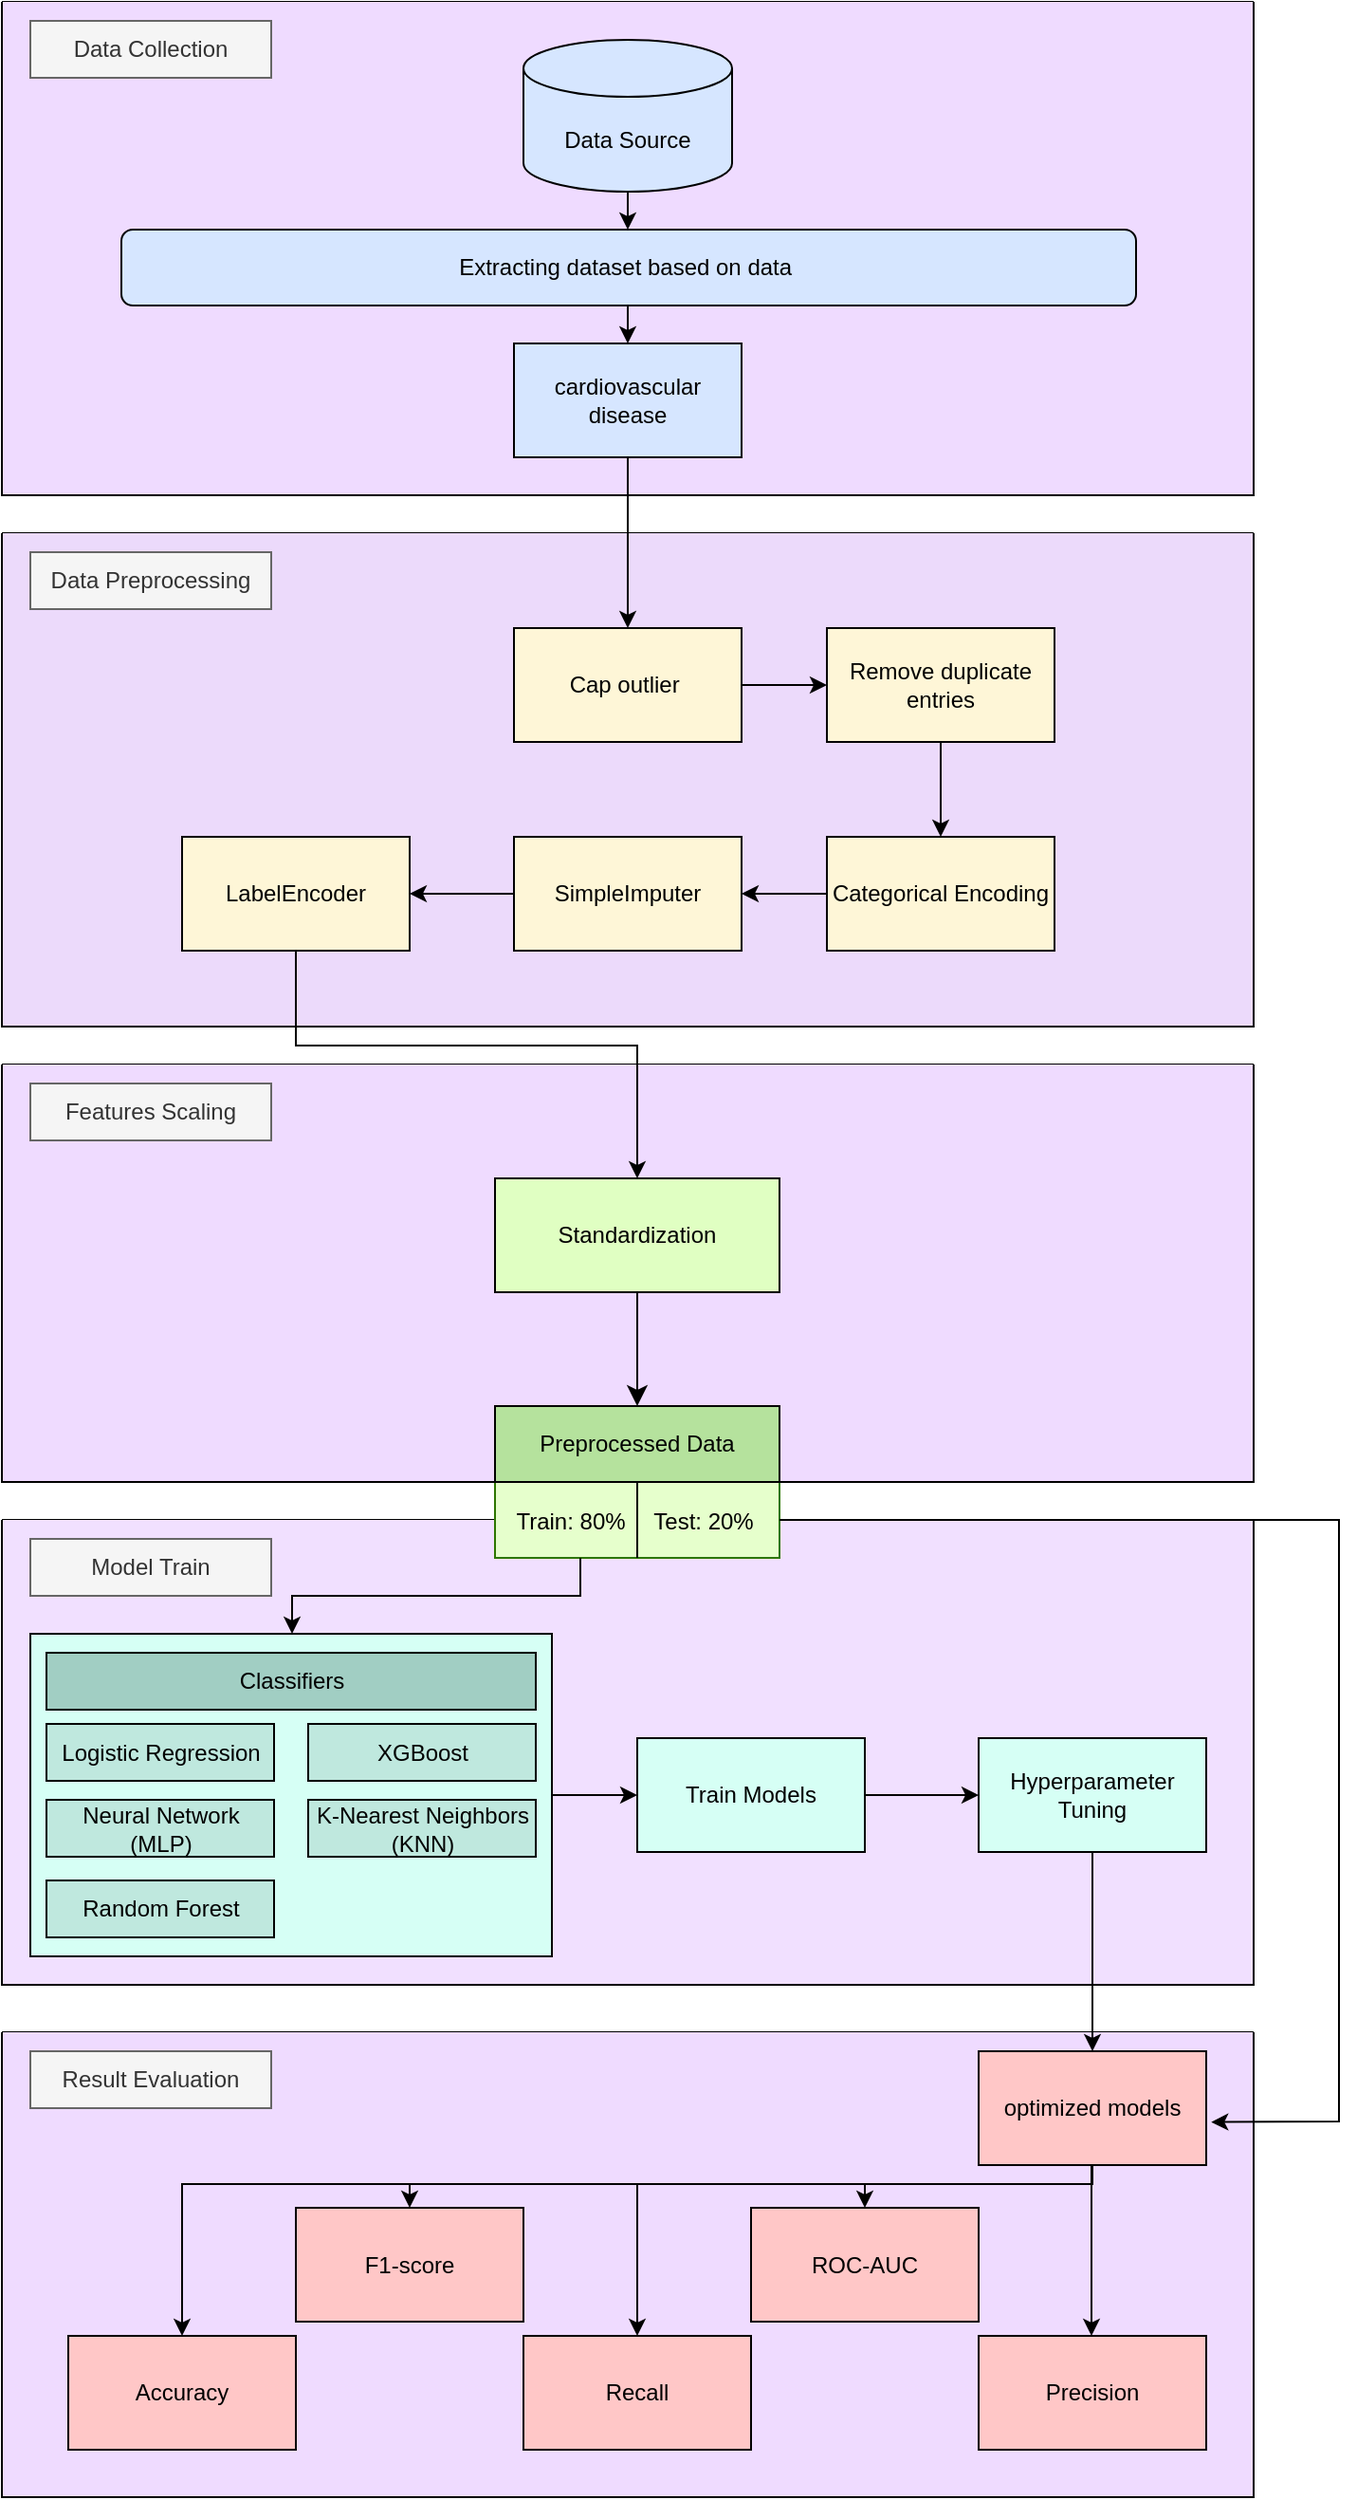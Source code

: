<mxfile version="27.0.3">
  <diagram name="Page-1" id="PfKZMwIgy6VGALZis8Dc">
    <mxGraphModel dx="749" dy="430" grid="1" gridSize="10" guides="1" tooltips="1" connect="1" arrows="1" fold="1" page="1" pageScale="1" pageWidth="850" pageHeight="1100" math="0" shadow="0">
      <root>
        <mxCell id="0" />
        <mxCell id="1" parent="0" />
        <mxCell id="i6hXiYPeF73-tU8b1XCi-1" value="" style="swimlane;startSize=0;container=0;fillColor=light-dark(#f7e5ff, #ededed);swimlaneFillColor=light-dark(#f1e0ff, #ededed);" parent="1" vertex="1">
          <mxGeometry x="95" y="840" width="660" height="245" as="geometry" />
        </mxCell>
        <mxCell id="i6hXiYPeF73-tU8b1XCi-9" value="Model Train" style="text;html=1;align=center;verticalAlign=middle;whiteSpace=wrap;rounded=0;fillColor=#f5f5f5;fontColor=#333333;strokeColor=#666666;" parent="i6hXiYPeF73-tU8b1XCi-1" vertex="1">
          <mxGeometry x="15" y="10" width="127" height="30" as="geometry" />
        </mxCell>
        <mxCell id="i6hXiYPeF73-tU8b1XCi-32" value="" style="edgeStyle=orthogonalEdgeStyle;rounded=0;orthogonalLoop=1;jettySize=auto;html=1;" parent="i6hXiYPeF73-tU8b1XCi-1" source="i6hXiYPeF73-tU8b1XCi-11" target="i6hXiYPeF73-tU8b1XCi-31" edge="1">
          <mxGeometry relative="1" as="geometry" />
        </mxCell>
        <mxCell id="i6hXiYPeF73-tU8b1XCi-11" value="" style="rounded=0;whiteSpace=wrap;html=1;fillColor=light-dark(#d6fff5, #ededed);" parent="i6hXiYPeF73-tU8b1XCi-1" vertex="1">
          <mxGeometry x="15" y="60" width="275" height="170" as="geometry" />
        </mxCell>
        <mxCell id="i6hXiYPeF73-tU8b1XCi-12" value="Classifiers" style="rounded=0;whiteSpace=wrap;html=1;fillColor=light-dark(#a1cec3, #ededed);" parent="i6hXiYPeF73-tU8b1XCi-1" vertex="1">
          <mxGeometry x="23.5" y="70" width="258" height="30" as="geometry" />
        </mxCell>
        <mxCell id="i6hXiYPeF73-tU8b1XCi-13" value="&lt;span data-end=&quot;137&quot; data-start=&quot;114&quot;&gt;Logistic Regression&lt;/span&gt;" style="rounded=0;whiteSpace=wrap;html=1;fillColor=light-dark(#bfe8de, #EDEDED);" parent="i6hXiYPeF73-tU8b1XCi-1" vertex="1">
          <mxGeometry x="23.5" y="107.5" width="120" height="30" as="geometry" />
        </mxCell>
        <mxCell id="i6hXiYPeF73-tU8b1XCi-24" value="XGBoost" style="rounded=0;whiteSpace=wrap;html=1;fillColor=light-dark(#bfe8de, #EDEDED);" parent="i6hXiYPeF73-tU8b1XCi-1" vertex="1">
          <mxGeometry x="161.5" y="107.5" width="120" height="30" as="geometry" />
        </mxCell>
        <mxCell id="i6hXiYPeF73-tU8b1XCi-22" value="K-Nearest Neighbors (KNN)" style="rounded=0;whiteSpace=wrap;html=1;fillColor=light-dark(#bfe8de, #EDEDED);" parent="i6hXiYPeF73-tU8b1XCi-1" vertex="1">
          <mxGeometry x="161.5" y="147.5" width="120" height="30" as="geometry" />
        </mxCell>
        <mxCell id="i6hXiYPeF73-tU8b1XCi-21" value="Neural Network (MLP)" style="rounded=0;whiteSpace=wrap;html=1;fillColor=light-dark(#bfe8de, #EDEDED);" parent="i6hXiYPeF73-tU8b1XCi-1" vertex="1">
          <mxGeometry x="23.5" y="147.5" width="120" height="30" as="geometry" />
        </mxCell>
        <mxCell id="i6hXiYPeF73-tU8b1XCi-20" value="Random Forest" style="rounded=0;whiteSpace=wrap;html=1;fillColor=light-dark(#bfe8de, #EDEDED);" parent="i6hXiYPeF73-tU8b1XCi-1" vertex="1">
          <mxGeometry x="23.5" y="190" width="120" height="30" as="geometry" />
        </mxCell>
        <mxCell id="Agzg5IFcnS0c5Nz8dbDu-23" value="" style="edgeStyle=orthogonalEdgeStyle;rounded=0;orthogonalLoop=1;jettySize=auto;html=1;" parent="i6hXiYPeF73-tU8b1XCi-1" source="i6hXiYPeF73-tU8b1XCi-31" target="Agzg5IFcnS0c5Nz8dbDu-22" edge="1">
          <mxGeometry relative="1" as="geometry" />
        </mxCell>
        <mxCell id="i6hXiYPeF73-tU8b1XCi-31" value="&lt;font style=&quot;color: rgb(0, 0, 0);&quot;&gt;Train Models&lt;/font&gt;" style="rounded=0;whiteSpace=wrap;html=1;fillColor=light-dark(#d6fff5, #ffa7ff);fontColor=#ffffff;strokeColor=default;" parent="i6hXiYPeF73-tU8b1XCi-1" vertex="1">
          <mxGeometry x="335" y="115" width="120" height="60" as="geometry" />
        </mxCell>
        <mxCell id="Agzg5IFcnS0c5Nz8dbDu-22" value="Hyperparameter&#xa;Tuning" style="rounded=0;whiteSpace=wrap;fillColor=light-dark(#d6fff5, #ffa7ff);fontColor=light-dark(#000000, #121212);strokeColor=default;" parent="i6hXiYPeF73-tU8b1XCi-1" vertex="1">
          <mxGeometry x="515" y="115" width="120" height="60" as="geometry" />
        </mxCell>
        <mxCell id="j8199OsGkyXpgyM0app1-1" value="" style="swimlane;startSize=0;fillStyle=auto;fillColor=light-dark(#d6e6ff, #281D00);swimlaneFillColor=light-dark(#efdbff, #ededed);strokeColor=light-dark(#000000, #9577a3);gradientColor=none;" parent="1" vertex="1">
          <mxGeometry x="95" y="40" width="660" height="260" as="geometry" />
        </mxCell>
        <mxCell id="j8199OsGkyXpgyM0app1-18" value="" style="edgeStyle=orthogonalEdgeStyle;rounded=0;orthogonalLoop=1;jettySize=auto;html=1;entryX=0.5;entryY=0;entryDx=0;entryDy=0;" parent="j8199OsGkyXpgyM0app1-1" source="j8199OsGkyXpgyM0app1-2" target="j8199OsGkyXpgyM0app1-3" edge="1">
          <mxGeometry relative="1" as="geometry" />
        </mxCell>
        <mxCell id="j8199OsGkyXpgyM0app1-2" value="Data Source" style="shape=cylinder3;whiteSpace=wrap;html=1;boundedLbl=1;backgroundOutline=1;size=15;fillColor=light-dark(#d6e6ff, #24374b);gradientColor=none;" parent="j8199OsGkyXpgyM0app1-1" vertex="1">
          <mxGeometry x="275" y="20" width="110" height="80" as="geometry" />
        </mxCell>
        <mxCell id="j8199OsGkyXpgyM0app1-3" value="Extracting dataset based on data&amp;nbsp;" style="rounded=1;whiteSpace=wrap;html=1;fillColor=light-dark(#d6e6ff, #24374b);" parent="j8199OsGkyXpgyM0app1-1" vertex="1">
          <mxGeometry x="63" y="120" width="535" height="40" as="geometry" />
        </mxCell>
        <mxCell id="j8199OsGkyXpgyM0app1-5" value="&lt;span&gt;cardiovascular&lt;br&gt;disease&lt;/span&gt;" style="rounded=0;whiteSpace=wrap;html=1;fontFamily=Helvetica;fontSize=12;fillColor=light-dark(#d6e6ff, #281D00);" parent="j8199OsGkyXpgyM0app1-1" vertex="1">
          <mxGeometry x="270" y="180" width="120" height="60" as="geometry" />
        </mxCell>
        <mxCell id="j8199OsGkyXpgyM0app1-17" value="" style="endArrow=classic;html=1;rounded=0;entryX=0.5;entryY=0;entryDx=0;entryDy=0;" parent="j8199OsGkyXpgyM0app1-1" target="j8199OsGkyXpgyM0app1-5" edge="1">
          <mxGeometry width="50" height="50" relative="1" as="geometry">
            <mxPoint x="330" y="160" as="sourcePoint" />
            <mxPoint x="380" y="110" as="targetPoint" />
          </mxGeometry>
        </mxCell>
        <mxCell id="j8199OsGkyXpgyM0app1-26" value="&lt;div&gt;Data Collection&lt;/div&gt;" style="text;html=1;align=center;verticalAlign=middle;whiteSpace=wrap;rounded=0;fillColor=#f5f5f5;fontColor=#333333;strokeColor=#666666;" parent="j8199OsGkyXpgyM0app1-1" vertex="1">
          <mxGeometry x="15" y="10" width="127" height="30" as="geometry" />
        </mxCell>
        <mxCell id="j8199OsGkyXpgyM0app1-6" value="" style="swimlane;startSize=0;swimlaneFillColor=light-dark(#ecdafb, #ededed);" parent="1" vertex="1">
          <mxGeometry x="95" y="320" width="660" height="260" as="geometry" />
        </mxCell>
        <mxCell id="Agzg5IFcnS0c5Nz8dbDu-18" value="" style="edgeStyle=orthogonalEdgeStyle;rounded=0;orthogonalLoop=1;jettySize=auto;html=1;" parent="j8199OsGkyXpgyM0app1-6" source="j8199OsGkyXpgyM0app1-9" target="Agzg5IFcnS0c5Nz8dbDu-9" edge="1">
          <mxGeometry relative="1" as="geometry" />
        </mxCell>
        <mxCell id="j8199OsGkyXpgyM0app1-9" value="Remove duplicate entries" style="rounded=0;whiteSpace=wrap;html=1;fillColor=light-dark(#fef6d7, #281d00);" parent="j8199OsGkyXpgyM0app1-6" vertex="1">
          <mxGeometry x="435" y="50" width="120" height="60" as="geometry" />
        </mxCell>
        <mxCell id="Agzg5IFcnS0c5Nz8dbDu-16" value="" style="edgeStyle=orthogonalEdgeStyle;rounded=0;orthogonalLoop=1;jettySize=auto;html=1;" parent="j8199OsGkyXpgyM0app1-6" source="j8199OsGkyXpgyM0app1-24" target="Agzg5IFcnS0c5Nz8dbDu-14" edge="1">
          <mxGeometry relative="1" as="geometry" />
        </mxCell>
        <mxCell id="j8199OsGkyXpgyM0app1-24" value="&lt;span data-end=&quot;31&quot; data-start=&quot;14&quot;&gt;SimpleImputer&lt;/span&gt;" style="rounded=0;whiteSpace=wrap;html=1;fillColor=light-dark(#fef6d7, #543300);" parent="j8199OsGkyXpgyM0app1-6" vertex="1">
          <mxGeometry x="270" y="160" width="120" height="60" as="geometry" />
        </mxCell>
        <mxCell id="j8199OsGkyXpgyM0app1-27" value="&lt;div&gt;Data Preprocessing&lt;/div&gt;" style="text;html=1;align=center;verticalAlign=middle;whiteSpace=wrap;rounded=0;fillColor=#f5f5f5;fontColor=#333333;strokeColor=#666666;" parent="j8199OsGkyXpgyM0app1-6" vertex="1">
          <mxGeometry x="15" y="10" width="127" height="30" as="geometry" />
        </mxCell>
        <mxCell id="Agzg5IFcnS0c5Nz8dbDu-1" value="" style="edgeStyle=orthogonalEdgeStyle;rounded=0;orthogonalLoop=1;jettySize=auto;html=1;" parent="j8199OsGkyXpgyM0app1-6" source="pQ0Z2_A2pilAzZAvQ04B-2" target="j8199OsGkyXpgyM0app1-9" edge="1">
          <mxGeometry relative="1" as="geometry" />
        </mxCell>
        <mxCell id="pQ0Z2_A2pilAzZAvQ04B-2" value="Cap outlier&amp;nbsp;" style="rounded=0;whiteSpace=wrap;html=1;fillColor=light-dark(#fef6d7, #281d00);" parent="j8199OsGkyXpgyM0app1-6" vertex="1">
          <mxGeometry x="270" y="50" width="120" height="60" as="geometry" />
        </mxCell>
        <mxCell id="Agzg5IFcnS0c5Nz8dbDu-17" value="" style="edgeStyle=orthogonalEdgeStyle;rounded=0;orthogonalLoop=1;jettySize=auto;html=1;" parent="j8199OsGkyXpgyM0app1-6" source="Agzg5IFcnS0c5Nz8dbDu-9" target="j8199OsGkyXpgyM0app1-24" edge="1">
          <mxGeometry relative="1" as="geometry" />
        </mxCell>
        <mxCell id="Agzg5IFcnS0c5Nz8dbDu-9" value="Categorical Encoding" style="rounded=0;whiteSpace=wrap;html=1;fillColor=light-dark(#fef6d7, #281d00);" parent="j8199OsGkyXpgyM0app1-6" vertex="1">
          <mxGeometry x="435" y="160" width="120" height="60" as="geometry" />
        </mxCell>
        <mxCell id="Agzg5IFcnS0c5Nz8dbDu-14" value="LabelEncoder" style="rounded=0;fillColor=light-dark(#fef6d7, #543300);fontColor=default;whiteSpace=wrap;" parent="j8199OsGkyXpgyM0app1-6" vertex="1">
          <mxGeometry x="95" y="160" width="120" height="60" as="geometry" />
        </mxCell>
        <mxCell id="j8199OsGkyXpgyM0app1-13" value="" style="edgeStyle=orthogonalEdgeStyle;rounded=0;orthogonalLoop=1;jettySize=auto;html=1;" parent="1" source="j8199OsGkyXpgyM0app1-5" target="pQ0Z2_A2pilAzZAvQ04B-2" edge="1">
          <mxGeometry relative="1" as="geometry" />
        </mxCell>
        <mxCell id="j8199OsGkyXpgyM0app1-28" value="" style="swimlane;startSize=0;container=0;movable=1;resizable=1;rotatable=1;deletable=1;editable=1;locked=0;connectable=1;swimlaneFillColor=light-dark(#efdbff, #442e5a);fillColor=light-dark(#cff3aa, #ededed);" parent="1" vertex="1">
          <mxGeometry x="95" y="600" width="660" height="220" as="geometry" />
        </mxCell>
        <mxCell id="j8199OsGkyXpgyM0app1-63" value="" style="rounded=0;whiteSpace=wrap;html=1;strokeColor=#2D7600;align=center;verticalAlign=middle;fontFamily=Helvetica;fontSize=16;fontColor=#ffffff;horizontal=0;fillColor=light-dark(#e6ffcc, #4a890c);container=1;movable=1;resizable=1;rotatable=1;deletable=1;editable=1;locked=0;connectable=1;" parent="j8199OsGkyXpgyM0app1-28" vertex="1">
          <mxGeometry x="260" y="180" width="150" height="80" as="geometry" />
        </mxCell>
        <mxCell id="j8199OsGkyXpgyM0app1-36" value="Preprocessed Data" style="rounded=0;whiteSpace=wrap;html=1;container=1;movable=1;resizable=1;rotatable=1;deletable=1;editable=1;locked=0;connectable=1;fillColor=light-dark(#b5e29d, #ededed);" parent="j8199OsGkyXpgyM0app1-63" vertex="1">
          <mxGeometry width="150" height="40" as="geometry">
            <mxRectangle width="150" height="40" as="alternateBounds" />
          </mxGeometry>
        </mxCell>
        <mxCell id="j8199OsGkyXpgyM0app1-64" value="" style="endArrow=none;html=1;rounded=0;fontFamily=Helvetica;fontSize=16;fontColor=default;resizable=0;horizontal=0;entryX=0.5;entryY=1;entryDx=0;entryDy=0;exitX=0.5;exitY=1;exitDx=0;exitDy=0;movable=0;rotatable=0;deletable=0;editable=0;locked=1;connectable=0;" parent="j8199OsGkyXpgyM0app1-63" source="j8199OsGkyXpgyM0app1-63" target="j8199OsGkyXpgyM0app1-36" edge="1">
          <mxGeometry width="50" height="50" relative="1" as="geometry">
            <mxPoint x="65" y="-47.3" as="sourcePoint" />
            <mxPoint x="115" y="-81.087" as="targetPoint" />
          </mxGeometry>
        </mxCell>
        <mxCell id="j8199OsGkyXpgyM0app1-65" value="&lt;span style=&quot;font-size: 12px;&quot;&gt;Train: 80%&lt;/span&gt;" style="text;html=1;align=center;verticalAlign=middle;whiteSpace=wrap;rounded=0;fontFamily=Helvetica;fontSize=16;fontColor=default;horizontal=0;rotation=90;movable=1;resizable=1;rotatable=1;deletable=1;editable=1;locked=0;connectable=1;" parent="j8199OsGkyXpgyM0app1-63" vertex="1">
          <mxGeometry x="30" y="27.438" width="20" height="64.022" as="geometry" />
        </mxCell>
        <mxCell id="j8199OsGkyXpgyM0app1-66" value="&lt;span style=&quot;font-size: 12px;&quot;&gt;Test: 20%&lt;/span&gt;" style="text;html=1;align=center;verticalAlign=middle;whiteSpace=wrap;rounded=0;fontFamily=Helvetica;fontSize=16;fontColor=default;horizontal=0;rotation=90;movable=0;resizable=0;rotatable=0;deletable=0;editable=0;locked=1;connectable=0;" parent="j8199OsGkyXpgyM0app1-63" vertex="1">
          <mxGeometry x="100" y="27.438" width="20" height="64.022" as="geometry" />
        </mxCell>
        <mxCell id="j8199OsGkyXpgyM0app1-30" value="Standardization" style="rounded=0;whiteSpace=wrap;html=1;fillColor=light-dark(#e0ffc2, #214210);" parent="j8199OsGkyXpgyM0app1-28" vertex="1">
          <mxGeometry x="260" y="60" width="150" height="60" as="geometry" />
        </mxCell>
        <mxCell id="pQ0Z2_A2pilAzZAvQ04B-1" value="" style="edgeStyle=none;curved=1;rounded=0;orthogonalLoop=1;jettySize=auto;html=1;fontSize=12;startSize=8;endSize=8;entryX=0.5;entryY=0;entryDx=0;entryDy=0;" parent="j8199OsGkyXpgyM0app1-28" source="j8199OsGkyXpgyM0app1-30" target="j8199OsGkyXpgyM0app1-36" edge="1">
          <mxGeometry relative="1" as="geometry" />
        </mxCell>
        <mxCell id="j8199OsGkyXpgyM0app1-38" value="&lt;div&gt;&lt;span style=&quot;background-color: transparent; color: light-dark(rgb(51, 51, 51), rgb(193, 193, 193));&quot;&gt;Features Scaling&lt;/span&gt;&lt;/div&gt;" style="text;html=1;align=center;verticalAlign=middle;whiteSpace=wrap;rounded=0;fillColor=#f5f5f5;fontColor=#333333;strokeColor=#666666;" parent="1" vertex="1">
          <mxGeometry x="110" y="610" width="127" height="30" as="geometry" />
        </mxCell>
        <mxCell id="i6hXiYPeF73-tU8b1XCi-33" value="" style="swimlane;startSize=0;container=0;fillColor=light-dark(#f7e5ff, #ededed);swimlaneFillColor=light-dark(#efdbff, #ededed);" parent="1" vertex="1">
          <mxGeometry x="95" y="1110" width="660" height="245" as="geometry" />
        </mxCell>
        <mxCell id="i6hXiYPeF73-tU8b1XCi-34" value="Result Evaluation" style="text;html=1;align=center;verticalAlign=middle;whiteSpace=wrap;rounded=0;fillColor=#f5f5f5;fontColor=#333333;strokeColor=#666666;" parent="i6hXiYPeF73-tU8b1XCi-33" vertex="1">
          <mxGeometry x="15" y="10" width="127" height="30" as="geometry" />
        </mxCell>
        <mxCell id="i6hXiYPeF73-tU8b1XCi-45" style="edgeStyle=orthogonalEdgeStyle;rounded=0;orthogonalLoop=1;jettySize=auto;html=1;exitX=0;exitY=1;exitDx=0;exitDy=0;" parent="i6hXiYPeF73-tU8b1XCi-33" edge="1">
          <mxGeometry relative="1" as="geometry">
            <mxPoint x="152.5" y="100" as="targetPoint" />
          </mxGeometry>
        </mxCell>
        <mxCell id="Agzg5IFcnS0c5Nz8dbDu-46" value="" style="edgeStyle=orthogonalEdgeStyle;rounded=0;orthogonalLoop=1;jettySize=auto;html=1;entryX=0.5;entryY=0;entryDx=0;entryDy=0;" parent="i6hXiYPeF73-tU8b1XCi-33" source="Agzg5IFcnS0c5Nz8dbDu-38" target="Agzg5IFcnS0c5Nz8dbDu-42" edge="1">
          <mxGeometry relative="1" as="geometry">
            <Array as="points">
              <mxPoint x="575" y="80" />
              <mxPoint x="455" y="80" />
            </Array>
          </mxGeometry>
        </mxCell>
        <mxCell id="Agzg5IFcnS0c5Nz8dbDu-38" value="optimized models" style="rounded=0;whiteSpace=wrap;fillColor=light-dark(#ffc7c7, #ededed);fontColor=light-dark(#000000, #121212);strokeColor=default;" parent="i6hXiYPeF73-tU8b1XCi-33" vertex="1">
          <mxGeometry x="515" y="10" width="120" height="60" as="geometry" />
        </mxCell>
        <mxCell id="Agzg5IFcnS0c5Nz8dbDu-45" value="Accuracy" style="rounded=0;whiteSpace=wrap;fillColor=light-dark(#ffc7c7, #ededed);" parent="i6hXiYPeF73-tU8b1XCi-33" vertex="1">
          <mxGeometry x="35" y="160" width="120" height="60" as="geometry" />
        </mxCell>
        <mxCell id="Agzg5IFcnS0c5Nz8dbDu-44" value="F1-score" style="rounded=0;whiteSpace=wrap;html=1;fillColor=light-dark(#ffc7c7, #EDEDED);" parent="i6hXiYPeF73-tU8b1XCi-33" vertex="1">
          <mxGeometry x="155" y="92.5" width="120" height="60" as="geometry" />
        </mxCell>
        <mxCell id="Agzg5IFcnS0c5Nz8dbDu-43" value="Recall" style="rounded=0;whiteSpace=wrap;html=1;fillColor=light-dark(#ffc7c7, #EDEDED);" parent="i6hXiYPeF73-tU8b1XCi-33" vertex="1">
          <mxGeometry x="275" y="160" width="120" height="60" as="geometry" />
        </mxCell>
        <mxCell id="Agzg5IFcnS0c5Nz8dbDu-42" value="ROC-AUC" style="rounded=0;whiteSpace=wrap;html=1;fillColor=light-dark(#ffc7c7, #EDEDED);" parent="i6hXiYPeF73-tU8b1XCi-33" vertex="1">
          <mxGeometry x="395" y="92.5" width="120" height="60" as="geometry" />
        </mxCell>
        <mxCell id="Agzg5IFcnS0c5Nz8dbDu-41" value="Precision" style="rounded=0;whiteSpace=wrap;html=1;fillColor=light-dark(#ffc7c7, #EDEDED);" parent="i6hXiYPeF73-tU8b1XCi-33" vertex="1">
          <mxGeometry x="515" y="160" width="120" height="60" as="geometry" />
        </mxCell>
        <mxCell id="Agzg5IFcnS0c5Nz8dbDu-49" value="" style="endArrow=classic;html=1;rounded=0;entryX=0.5;entryY=0;entryDx=0;entryDy=0;" parent="i6hXiYPeF73-tU8b1XCi-33" edge="1">
          <mxGeometry width="50" height="50" relative="1" as="geometry">
            <mxPoint x="574.5" y="70" as="sourcePoint" />
            <mxPoint x="574.5" y="160" as="targetPoint" />
          </mxGeometry>
        </mxCell>
        <mxCell id="Agzg5IFcnS0c5Nz8dbDu-15" value="" style="edgeStyle=orthogonalEdgeStyle;rounded=0;orthogonalLoop=1;jettySize=auto;html=1;entryX=0.5;entryY=0;entryDx=0;entryDy=0;" parent="1" source="Agzg5IFcnS0c5Nz8dbDu-14" target="j8199OsGkyXpgyM0app1-30" edge="1">
          <mxGeometry relative="1" as="geometry">
            <Array as="points">
              <mxPoint x="250" y="590" />
              <mxPoint x="430" y="590" />
            </Array>
          </mxGeometry>
        </mxCell>
        <mxCell id="Agzg5IFcnS0c5Nz8dbDu-21" value="" style="edgeStyle=orthogonalEdgeStyle;rounded=0;orthogonalLoop=1;jettySize=auto;html=1;" parent="1" source="j8199OsGkyXpgyM0app1-63" target="i6hXiYPeF73-tU8b1XCi-11" edge="1">
          <mxGeometry relative="1" as="geometry">
            <Array as="points">
              <mxPoint x="400" y="880" />
              <mxPoint x="248" y="880" />
            </Array>
          </mxGeometry>
        </mxCell>
        <mxCell id="Agzg5IFcnS0c5Nz8dbDu-39" value="" style="edgeStyle=orthogonalEdgeStyle;rounded=0;orthogonalLoop=1;jettySize=auto;html=1;" parent="1" source="Agzg5IFcnS0c5Nz8dbDu-22" target="Agzg5IFcnS0c5Nz8dbDu-38" edge="1">
          <mxGeometry relative="1" as="geometry" />
        </mxCell>
        <mxCell id="Agzg5IFcnS0c5Nz8dbDu-47" value="" style="endArrow=classic;rounded=0;entryX=0.5;entryY=0;entryDx=0;entryDy=0;html=1;" parent="1" target="Agzg5IFcnS0c5Nz8dbDu-44" edge="1">
          <mxGeometry width="50" height="50" relative="1" as="geometry">
            <mxPoint x="550" y="1190" as="sourcePoint" />
            <mxPoint x="500" y="1280" as="targetPoint" />
            <Array as="points">
              <mxPoint x="310" y="1190" />
            </Array>
          </mxGeometry>
        </mxCell>
        <mxCell id="Agzg5IFcnS0c5Nz8dbDu-48" value="" style="endArrow=classic;rounded=0;entryX=0.5;entryY=0;entryDx=0;entryDy=0;html=1;" parent="1" target="Agzg5IFcnS0c5Nz8dbDu-43" edge="1">
          <mxGeometry width="50" height="50" relative="1" as="geometry">
            <mxPoint x="430" y="1190" as="sourcePoint" />
            <mxPoint x="500" y="1280" as="targetPoint" />
          </mxGeometry>
        </mxCell>
        <mxCell id="Agzg5IFcnS0c5Nz8dbDu-50" value="" style="endArrow=classic;rounded=0;entryX=0.5;entryY=0;entryDx=0;entryDy=0;html=1;" parent="1" target="Agzg5IFcnS0c5Nz8dbDu-45" edge="1">
          <mxGeometry width="50" height="50" relative="1" as="geometry">
            <mxPoint x="310" y="1190" as="sourcePoint" />
            <mxPoint x="500" y="1280" as="targetPoint" />
            <Array as="points">
              <mxPoint x="190" y="1190" />
            </Array>
          </mxGeometry>
        </mxCell>
        <mxCell id="Agzg5IFcnS0c5Nz8dbDu-51" value="" style="endArrow=classic;html=1;rounded=0;exitX=1;exitY=0.75;exitDx=0;exitDy=0;entryX=1.022;entryY=0.622;entryDx=0;entryDy=0;entryPerimeter=0;" parent="1" source="j8199OsGkyXpgyM0app1-63" target="Agzg5IFcnS0c5Nz8dbDu-38" edge="1">
          <mxGeometry width="50" height="50" relative="1" as="geometry">
            <mxPoint x="450" y="850" as="sourcePoint" />
            <mxPoint x="800" y="870" as="targetPoint" />
            <Array as="points">
              <mxPoint x="800" y="840" />
              <mxPoint x="800" y="1157" />
            </Array>
          </mxGeometry>
        </mxCell>
      </root>
    </mxGraphModel>
  </diagram>
</mxfile>
